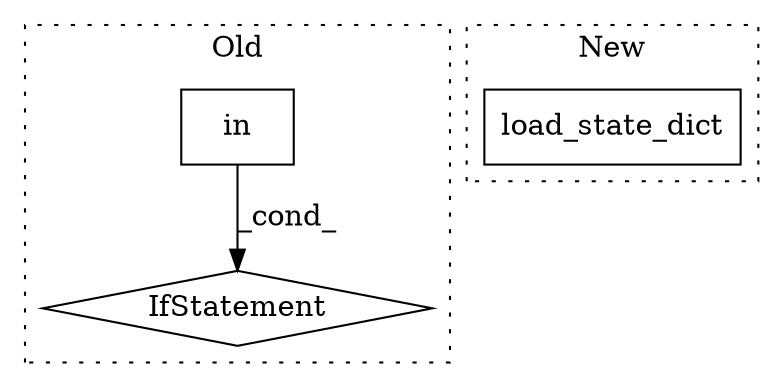 digraph G {
subgraph cluster0 {
1 [label="in" a="105" s="6933" l="17" shape="box"];
3 [label="IfStatement" a="25" s="6925,6950" l="8,2" shape="diamond"];
label = "Old";
style="dotted";
}
subgraph cluster1 {
2 [label="load_state_dict" a="32" s="4593,4615" l="16,1" shape="box"];
label = "New";
style="dotted";
}
1 -> 3 [label="_cond_"];
}